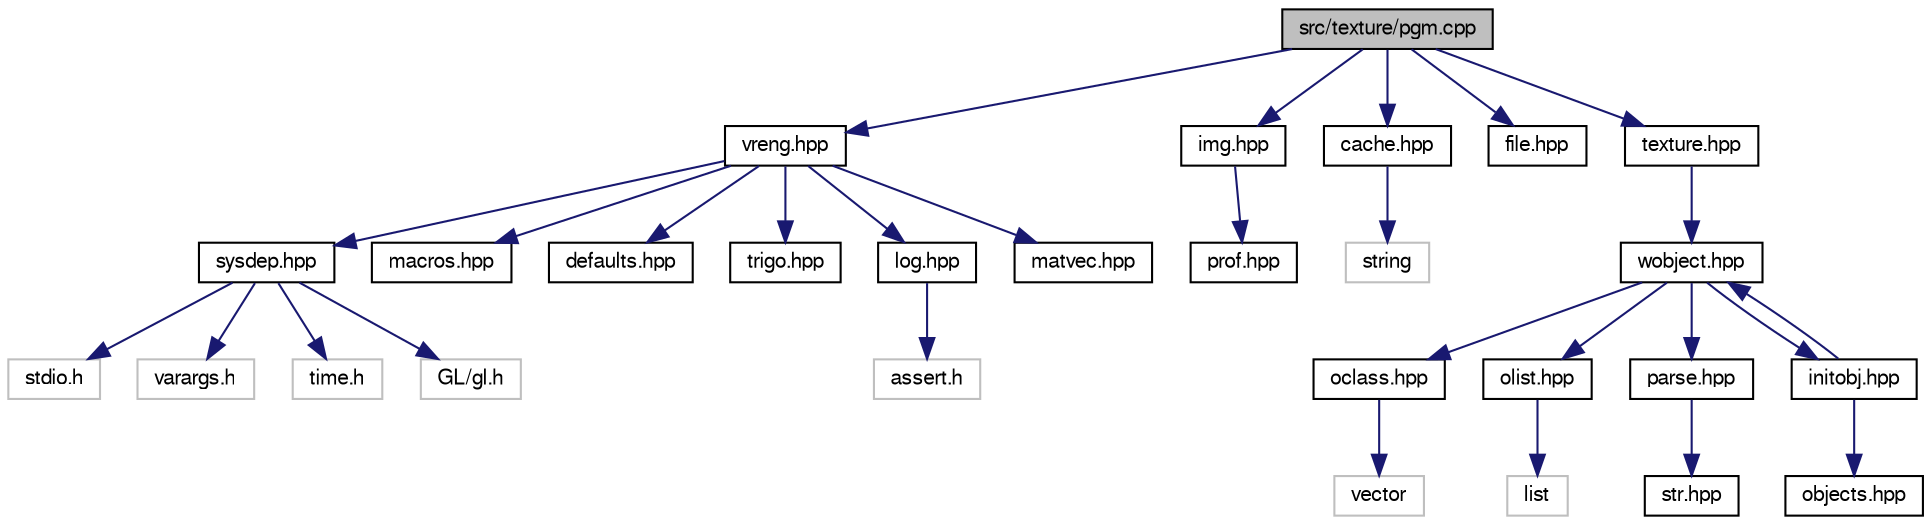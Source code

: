 digraph "src/texture/pgm.cpp"
{
 // LATEX_PDF_SIZE
  bgcolor="transparent";
  edge [fontname="FreeSans",fontsize="10",labelfontname="FreeSans",labelfontsize="10"];
  node [fontname="FreeSans",fontsize="10",shape=record];
  Node1 [label="src/texture/pgm.cpp",height=0.2,width=0.4,color="black", fillcolor="grey75", style="filled", fontcolor="black",tooltip=" "];
  Node1 -> Node2 [color="midnightblue",fontsize="10",style="solid",fontname="FreeSans"];
  Node2 [label="vreng.hpp",height=0.2,width=0.4,color="black",URL="$a00143.html",tooltip=" "];
  Node2 -> Node3 [color="midnightblue",fontsize="10",style="solid",fontname="FreeSans"];
  Node3 [label="sysdep.hpp",height=0.2,width=0.4,color="black",URL="$a00182.html",tooltip=" "];
  Node3 -> Node4 [color="midnightblue",fontsize="10",style="solid",fontname="FreeSans"];
  Node4 [label="stdio.h",height=0.2,width=0.4,color="grey75",tooltip=" "];
  Node3 -> Node5 [color="midnightblue",fontsize="10",style="solid",fontname="FreeSans"];
  Node5 [label="varargs.h",height=0.2,width=0.4,color="grey75",tooltip=" "];
  Node3 -> Node6 [color="midnightblue",fontsize="10",style="solid",fontname="FreeSans"];
  Node6 [label="time.h",height=0.2,width=0.4,color="grey75",tooltip=" "];
  Node3 -> Node7 [color="midnightblue",fontsize="10",style="solid",fontname="FreeSans"];
  Node7 [label="GL/gl.h",height=0.2,width=0.4,color="grey75",tooltip=" "];
  Node2 -> Node8 [color="midnightblue",fontsize="10",style="solid",fontname="FreeSans"];
  Node8 [label="macros.hpp",height=0.2,width=0.4,color="black",URL="$a00047.html",tooltip=" "];
  Node2 -> Node9 [color="midnightblue",fontsize="10",style="solid",fontname="FreeSans"];
  Node9 [label="defaults.hpp",height=0.2,width=0.4,color="black",URL="$a00014.html",tooltip=" "];
  Node2 -> Node10 [color="midnightblue",fontsize="10",style="solid",fontname="FreeSans"];
  Node10 [label="trigo.hpp",height=0.2,width=0.4,color="black",URL="$a00119.html",tooltip=" "];
  Node2 -> Node11 [color="midnightblue",fontsize="10",style="solid",fontname="FreeSans"];
  Node11 [label="log.hpp",height=0.2,width=0.4,color="black",URL="$a00044.html",tooltip=" "];
  Node11 -> Node12 [color="midnightblue",fontsize="10",style="solid",fontname="FreeSans"];
  Node12 [label="assert.h",height=0.2,width=0.4,color="grey75",tooltip=" "];
  Node2 -> Node13 [color="midnightblue",fontsize="10",style="solid",fontname="FreeSans"];
  Node13 [label="matvec.hpp",height=0.2,width=0.4,color="black",URL="$a00053.html",tooltip=" "];
  Node1 -> Node14 [color="midnightblue",fontsize="10",style="solid",fontname="FreeSans"];
  Node14 [label="img.hpp",height=0.2,width=0.4,color="black",URL="$a01043.html",tooltip=" "];
  Node14 -> Node15 [color="midnightblue",fontsize="10",style="solid",fontname="FreeSans"];
  Node15 [label="prof.hpp",height=0.2,width=0.4,color="black",URL="$a00071.html",tooltip=" "];
  Node1 -> Node16 [color="midnightblue",fontsize="10",style="solid",fontname="FreeSans"];
  Node16 [label="cache.hpp",height=0.2,width=0.4,color="black",URL="$a00005.html",tooltip=" "];
  Node16 -> Node17 [color="midnightblue",fontsize="10",style="solid",fontname="FreeSans"];
  Node17 [label="string",height=0.2,width=0.4,color="grey75",tooltip=" "];
  Node1 -> Node18 [color="midnightblue",fontsize="10",style="solid",fontname="FreeSans"];
  Node18 [label="file.hpp",height=0.2,width=0.4,color="black",URL="$a00026.html",tooltip=" "];
  Node1 -> Node19 [color="midnightblue",fontsize="10",style="solid",fontname="FreeSans"];
  Node19 [label="texture.hpp",height=0.2,width=0.4,color="black",URL="$a01070.html",tooltip=" "];
  Node19 -> Node20 [color="midnightblue",fontsize="10",style="solid",fontname="FreeSans"];
  Node20 [label="wobject.hpp",height=0.2,width=0.4,color="black",URL="$a00866.html",tooltip=" "];
  Node20 -> Node21 [color="midnightblue",fontsize="10",style="solid",fontname="FreeSans"];
  Node21 [label="oclass.hpp",height=0.2,width=0.4,color="black",URL="$a00626.html",tooltip=" "];
  Node21 -> Node22 [color="midnightblue",fontsize="10",style="solid",fontname="FreeSans"];
  Node22 [label="vector",height=0.2,width=0.4,color="grey75",tooltip=" "];
  Node20 -> Node23 [color="midnightblue",fontsize="10",style="solid",fontname="FreeSans"];
  Node23 [label="olist.hpp",height=0.2,width=0.4,color="black",URL="$a00632.html",tooltip=" "];
  Node23 -> Node24 [color="midnightblue",fontsize="10",style="solid",fontname="FreeSans"];
  Node24 [label="list",height=0.2,width=0.4,color="grey75",tooltip=" "];
  Node20 -> Node25 [color="midnightblue",fontsize="10",style="solid",fontname="FreeSans"];
  Node25 [label="parse.hpp",height=0.2,width=0.4,color="black",URL="$a00638.html",tooltip=" "];
  Node25 -> Node26 [color="midnightblue",fontsize="10",style="solid",fontname="FreeSans"];
  Node26 [label="str.hpp",height=0.2,width=0.4,color="black",URL="$a00179.html",tooltip=" "];
  Node20 -> Node27 [color="midnightblue",fontsize="10",style="solid",fontname="FreeSans"];
  Node27 [label="initobj.hpp",height=0.2,width=0.4,color="black",URL="$a00554.html",tooltip=" "];
  Node27 -> Node28 [color="midnightblue",fontsize="10",style="solid",fontname="FreeSans"];
  Node28 [label="objects.hpp",height=0.2,width=0.4,color="black",URL="$a00620.html",tooltip=" "];
  Node27 -> Node20 [color="midnightblue",fontsize="10",style="solid",fontname="FreeSans"];
}
